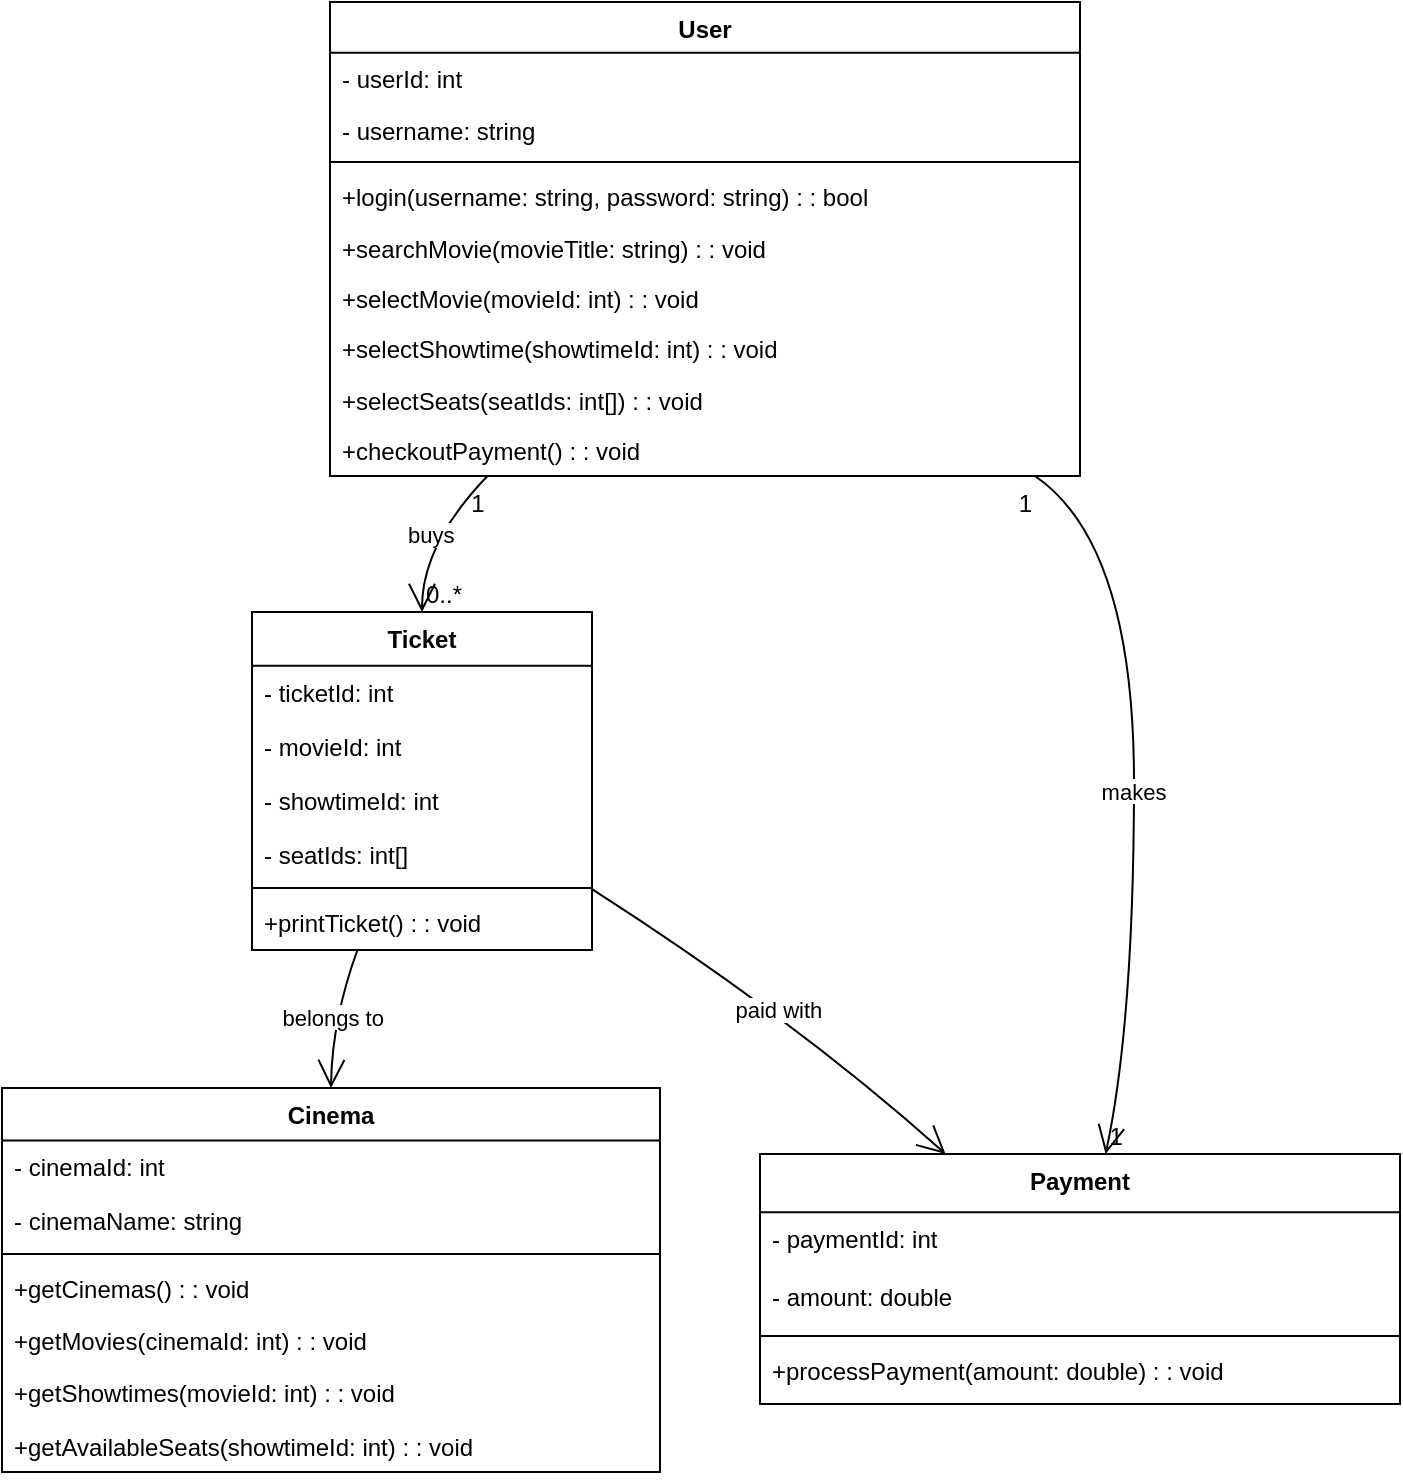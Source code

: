 <mxfile version="25.0.1">
  <diagram name="Сторінка-1" id="3irPspAG-fZ2KzX5iDk0">
    <mxGraphModel>
      <root>
        <mxCell id="0" />
        <mxCell id="1" parent="0" />
        <mxCell id="2" value="User" style="swimlane;fontStyle=1;align=center;verticalAlign=top;childLayout=stackLayout;horizontal=1;startSize=25.4;horizontalStack=0;resizeParent=1;resizeParentMax=0;resizeLast=0;collapsible=0;marginBottom=0;" vertex="1" parent="1">
          <mxGeometry x="172" y="8" width="375" height="237" as="geometry" />
        </mxCell>
        <mxCell id="3" value="- userId: int" style="text;strokeColor=none;fillColor=none;align=left;verticalAlign=top;spacingLeft=4;spacingRight=4;overflow=hidden;rotatable=0;points=[[0,0.5],[1,0.5]];portConstraint=eastwest;" vertex="1" parent="2">
          <mxGeometry y="25" width="375" height="25" as="geometry" />
        </mxCell>
        <mxCell id="4" value="- username: string" style="text;strokeColor=none;fillColor=none;align=left;verticalAlign=top;spacingLeft=4;spacingRight=4;overflow=hidden;rotatable=0;points=[[0,0.5],[1,0.5]];portConstraint=eastwest;" vertex="1" parent="2">
          <mxGeometry y="51" width="375" height="25" as="geometry" />
        </mxCell>
        <mxCell id="5" style="line;strokeWidth=1;fillColor=none;align=left;verticalAlign=middle;spacingTop=-1;spacingLeft=3;spacingRight=3;rotatable=0;labelPosition=right;points=[];portConstraint=eastwest;strokeColor=inherit;" vertex="1" parent="2">
          <mxGeometry y="76" width="375" height="8" as="geometry" />
        </mxCell>
        <mxCell id="6" value="+login(username: string, password: string) : : bool" style="text;strokeColor=none;fillColor=none;align=left;verticalAlign=top;spacingLeft=4;spacingRight=4;overflow=hidden;rotatable=0;points=[[0,0.5],[1,0.5]];portConstraint=eastwest;" vertex="1" parent="2">
          <mxGeometry y="84" width="375" height="25" as="geometry" />
        </mxCell>
        <mxCell id="7" value="+searchMovie(movieTitle: string) : : void" style="text;strokeColor=none;fillColor=none;align=left;verticalAlign=top;spacingLeft=4;spacingRight=4;overflow=hidden;rotatable=0;points=[[0,0.5],[1,0.5]];portConstraint=eastwest;" vertex="1" parent="2">
          <mxGeometry y="110" width="375" height="25" as="geometry" />
        </mxCell>
        <mxCell id="8" value="+selectMovie(movieId: int) : : void" style="text;strokeColor=none;fillColor=none;align=left;verticalAlign=top;spacingLeft=4;spacingRight=4;overflow=hidden;rotatable=0;points=[[0,0.5],[1,0.5]];portConstraint=eastwest;" vertex="1" parent="2">
          <mxGeometry y="135" width="375" height="25" as="geometry" />
        </mxCell>
        <mxCell id="9" value="+selectShowtime(showtimeId: int) : : void" style="text;strokeColor=none;fillColor=none;align=left;verticalAlign=top;spacingLeft=4;spacingRight=4;overflow=hidden;rotatable=0;points=[[0,0.5],[1,0.5]];portConstraint=eastwest;" vertex="1" parent="2">
          <mxGeometry y="160" width="375" height="25" as="geometry" />
        </mxCell>
        <mxCell id="10" value="+selectSeats(seatIds: int[]) : : void" style="text;strokeColor=none;fillColor=none;align=left;verticalAlign=top;spacingLeft=4;spacingRight=4;overflow=hidden;rotatable=0;points=[[0,0.5],[1,0.5]];portConstraint=eastwest;" vertex="1" parent="2">
          <mxGeometry y="186" width="375" height="25" as="geometry" />
        </mxCell>
        <mxCell id="11" value="+checkoutPayment() : : void" style="text;strokeColor=none;fillColor=none;align=left;verticalAlign=top;spacingLeft=4;spacingRight=4;overflow=hidden;rotatable=0;points=[[0,0.5],[1,0.5]];portConstraint=eastwest;" vertex="1" parent="2">
          <mxGeometry y="211" width="375" height="25" as="geometry" />
        </mxCell>
        <mxCell id="12" value="Ticket" style="swimlane;fontStyle=1;align=center;verticalAlign=top;childLayout=stackLayout;horizontal=1;startSize=26.9;horizontalStack=0;resizeParent=1;resizeParentMax=0;resizeLast=0;collapsible=0;marginBottom=0;" vertex="1" parent="1">
          <mxGeometry x="133" y="313" width="170" height="169" as="geometry" />
        </mxCell>
        <mxCell id="13" value="- ticketId: int" style="text;strokeColor=none;fillColor=none;align=left;verticalAlign=top;spacingLeft=4;spacingRight=4;overflow=hidden;rotatable=0;points=[[0,0.5],[1,0.5]];portConstraint=eastwest;" vertex="1" parent="12">
          <mxGeometry y="27" width="170" height="27" as="geometry" />
        </mxCell>
        <mxCell id="14" value="- movieId: int" style="text;strokeColor=none;fillColor=none;align=left;verticalAlign=top;spacingLeft=4;spacingRight=4;overflow=hidden;rotatable=0;points=[[0,0.5],[1,0.5]];portConstraint=eastwest;" vertex="1" parent="12">
          <mxGeometry y="54" width="170" height="27" as="geometry" />
        </mxCell>
        <mxCell id="15" value="- showtimeId: int" style="text;strokeColor=none;fillColor=none;align=left;verticalAlign=top;spacingLeft=4;spacingRight=4;overflow=hidden;rotatable=0;points=[[0,0.5],[1,0.5]];portConstraint=eastwest;" vertex="1" parent="12">
          <mxGeometry y="81" width="170" height="27" as="geometry" />
        </mxCell>
        <mxCell id="16" value="- seatIds: int[]" style="text;strokeColor=none;fillColor=none;align=left;verticalAlign=top;spacingLeft=4;spacingRight=4;overflow=hidden;rotatable=0;points=[[0,0.5],[1,0.5]];portConstraint=eastwest;" vertex="1" parent="12">
          <mxGeometry y="108" width="170" height="27" as="geometry" />
        </mxCell>
        <mxCell id="17" style="line;strokeWidth=1;fillColor=none;align=left;verticalAlign=middle;spacingTop=-1;spacingLeft=3;spacingRight=3;rotatable=0;labelPosition=right;points=[];portConstraint=eastwest;strokeColor=inherit;" vertex="1" parent="12">
          <mxGeometry y="134" width="170" height="8" as="geometry" />
        </mxCell>
        <mxCell id="18" value="+printTicket() : : void" style="text;strokeColor=none;fillColor=none;align=left;verticalAlign=top;spacingLeft=4;spacingRight=4;overflow=hidden;rotatable=0;points=[[0,0.5],[1,0.5]];portConstraint=eastwest;" vertex="1" parent="12">
          <mxGeometry y="142" width="170" height="27" as="geometry" />
        </mxCell>
        <mxCell id="19" value="Cinema" style="swimlane;fontStyle=1;align=center;verticalAlign=top;childLayout=stackLayout;horizontal=1;startSize=26.257;horizontalStack=0;resizeParent=1;resizeParentMax=0;resizeLast=0;collapsible=0;marginBottom=0;" vertex="1" parent="1">
          <mxGeometry x="8" y="551" width="329" height="192" as="geometry" />
        </mxCell>
        <mxCell id="20" value="- cinemaId: int" style="text;strokeColor=none;fillColor=none;align=left;verticalAlign=top;spacingLeft=4;spacingRight=4;overflow=hidden;rotatable=0;points=[[0,0.5],[1,0.5]];portConstraint=eastwest;" vertex="1" parent="19">
          <mxGeometry y="26" width="329" height="26" as="geometry" />
        </mxCell>
        <mxCell id="21" value="- cinemaName: string" style="text;strokeColor=none;fillColor=none;align=left;verticalAlign=top;spacingLeft=4;spacingRight=4;overflow=hidden;rotatable=0;points=[[0,0.5],[1,0.5]];portConstraint=eastwest;" vertex="1" parent="19">
          <mxGeometry y="53" width="329" height="26" as="geometry" />
        </mxCell>
        <mxCell id="22" style="line;strokeWidth=1;fillColor=none;align=left;verticalAlign=middle;spacingTop=-1;spacingLeft=3;spacingRight=3;rotatable=0;labelPosition=right;points=[];portConstraint=eastwest;strokeColor=inherit;" vertex="1" parent="19">
          <mxGeometry y="79" width="329" height="8" as="geometry" />
        </mxCell>
        <mxCell id="23" value="+getCinemas() : : void" style="text;strokeColor=none;fillColor=none;align=left;verticalAlign=top;spacingLeft=4;spacingRight=4;overflow=hidden;rotatable=0;points=[[0,0.5],[1,0.5]];portConstraint=eastwest;" vertex="1" parent="19">
          <mxGeometry y="87" width="329" height="26" as="geometry" />
        </mxCell>
        <mxCell id="24" value="+getMovies(cinemaId: int) : : void" style="text;strokeColor=none;fillColor=none;align=left;verticalAlign=top;spacingLeft=4;spacingRight=4;overflow=hidden;rotatable=0;points=[[0,0.5],[1,0.5]];portConstraint=eastwest;" vertex="1" parent="19">
          <mxGeometry y="113" width="329" height="26" as="geometry" />
        </mxCell>
        <mxCell id="25" value="+getShowtimes(movieId: int) : : void" style="text;strokeColor=none;fillColor=none;align=left;verticalAlign=top;spacingLeft=4;spacingRight=4;overflow=hidden;rotatable=0;points=[[0,0.5],[1,0.5]];portConstraint=eastwest;" vertex="1" parent="19">
          <mxGeometry y="139" width="329" height="26" as="geometry" />
        </mxCell>
        <mxCell id="26" value="+getAvailableSeats(showtimeId: int) : : void" style="text;strokeColor=none;fillColor=none;align=left;verticalAlign=top;spacingLeft=4;spacingRight=4;overflow=hidden;rotatable=0;points=[[0,0.5],[1,0.5]];portConstraint=eastwest;" vertex="1" parent="19">
          <mxGeometry y="166" width="329" height="26" as="geometry" />
        </mxCell>
        <mxCell id="27" value="Payment" style="swimlane;fontStyle=1;align=center;verticalAlign=top;childLayout=stackLayout;horizontal=1;startSize=29.15;horizontalStack=0;resizeParent=1;resizeParentMax=0;resizeLast=0;collapsible=0;marginBottom=0;" vertex="1" parent="1">
          <mxGeometry x="387" y="584" width="320" height="125" as="geometry" />
        </mxCell>
        <mxCell id="28" value="- paymentId: int" style="text;strokeColor=none;fillColor=none;align=left;verticalAlign=top;spacingLeft=4;spacingRight=4;overflow=hidden;rotatable=0;points=[[0,0.5],[1,0.5]];portConstraint=eastwest;" vertex="1" parent="27">
          <mxGeometry y="29" width="320" height="29" as="geometry" />
        </mxCell>
        <mxCell id="29" value="- amount: double" style="text;strokeColor=none;fillColor=none;align=left;verticalAlign=top;spacingLeft=4;spacingRight=4;overflow=hidden;rotatable=0;points=[[0,0.5],[1,0.5]];portConstraint=eastwest;" vertex="1" parent="27">
          <mxGeometry y="58" width="320" height="29" as="geometry" />
        </mxCell>
        <mxCell id="30" style="line;strokeWidth=1;fillColor=none;align=left;verticalAlign=middle;spacingTop=-1;spacingLeft=3;spacingRight=3;rotatable=0;labelPosition=right;points=[];portConstraint=eastwest;strokeColor=inherit;" vertex="1" parent="27">
          <mxGeometry y="87" width="320" height="8" as="geometry" />
        </mxCell>
        <mxCell id="31" value="+processPayment(amount: double) : : void" style="text;strokeColor=none;fillColor=none;align=left;verticalAlign=top;spacingLeft=4;spacingRight=4;overflow=hidden;rotatable=0;points=[[0,0.5],[1,0.5]];portConstraint=eastwest;" vertex="1" parent="27">
          <mxGeometry y="95" width="320" height="29" as="geometry" />
        </mxCell>
        <mxCell id="32" value="buys" style="curved=1;startArrow=none;endArrow=open;endSize=12;exitX=0.21;exitY=1;entryX=0.5;entryY=0;" edge="1" parent="1" source="2" target="12">
          <mxGeometry relative="1" as="geometry">
            <Array as="points">
              <mxPoint x="218" y="279" />
            </Array>
          </mxGeometry>
        </mxCell>
        <mxCell id="33" value="1" style="edgeLabel;resizable=0;labelBackgroundColor=none;fontSize=12;align=right;verticalAlign=top;" vertex="1" parent="32">
          <mxGeometry x="-1" relative="1" as="geometry" />
        </mxCell>
        <mxCell id="34" value="0..*" style="edgeLabel;resizable=0;labelBackgroundColor=none;fontSize=12;align=left;verticalAlign=bottom;" vertex="1" parent="32">
          <mxGeometry x="1" relative="1" as="geometry" />
        </mxCell>
        <mxCell id="35" value="makes" style="curved=1;startArrow=none;endArrow=open;endSize=12;exitX=0.94;exitY=1;entryX=0.54;entryY=0;" edge="1" parent="1" source="2" target="27">
          <mxGeometry relative="1" as="geometry">
            <Array as="points">
              <mxPoint x="574" y="279" />
              <mxPoint x="574" y="517" />
            </Array>
          </mxGeometry>
        </mxCell>
        <mxCell id="36" value="1" style="edgeLabel;resizable=0;labelBackgroundColor=none;fontSize=12;align=right;verticalAlign=top;" vertex="1" parent="35">
          <mxGeometry x="-1" relative="1" as="geometry" />
        </mxCell>
        <mxCell id="37" value="1" style="edgeLabel;resizable=0;labelBackgroundColor=none;fontSize=12;align=left;verticalAlign=bottom;" vertex="1" parent="35">
          <mxGeometry x="1" relative="1" as="geometry" />
        </mxCell>
        <mxCell id="38" value="belongs to" style="curved=1;startArrow=none;endArrow=open;endSize=12;exitX=0.31;exitY=1;entryX=0.5;entryY=0;" edge="1" parent="1" source="12" target="19">
          <mxGeometry relative="1" as="geometry">
            <Array as="points">
              <mxPoint x="173" y="517" />
            </Array>
          </mxGeometry>
        </mxCell>
        <mxCell id="39" value="paid with" style="curved=1;startArrow=none;endArrow=open;endSize=12;exitX=1;exitY=0.82;entryX=0.29;entryY=0;" edge="1" parent="1" source="12" target="27">
          <mxGeometry relative="1" as="geometry">
            <Array as="points">
              <mxPoint x="405" y="517" />
            </Array>
          </mxGeometry>
        </mxCell>
      </root>
    </mxGraphModel>
  </diagram>
</mxfile>
